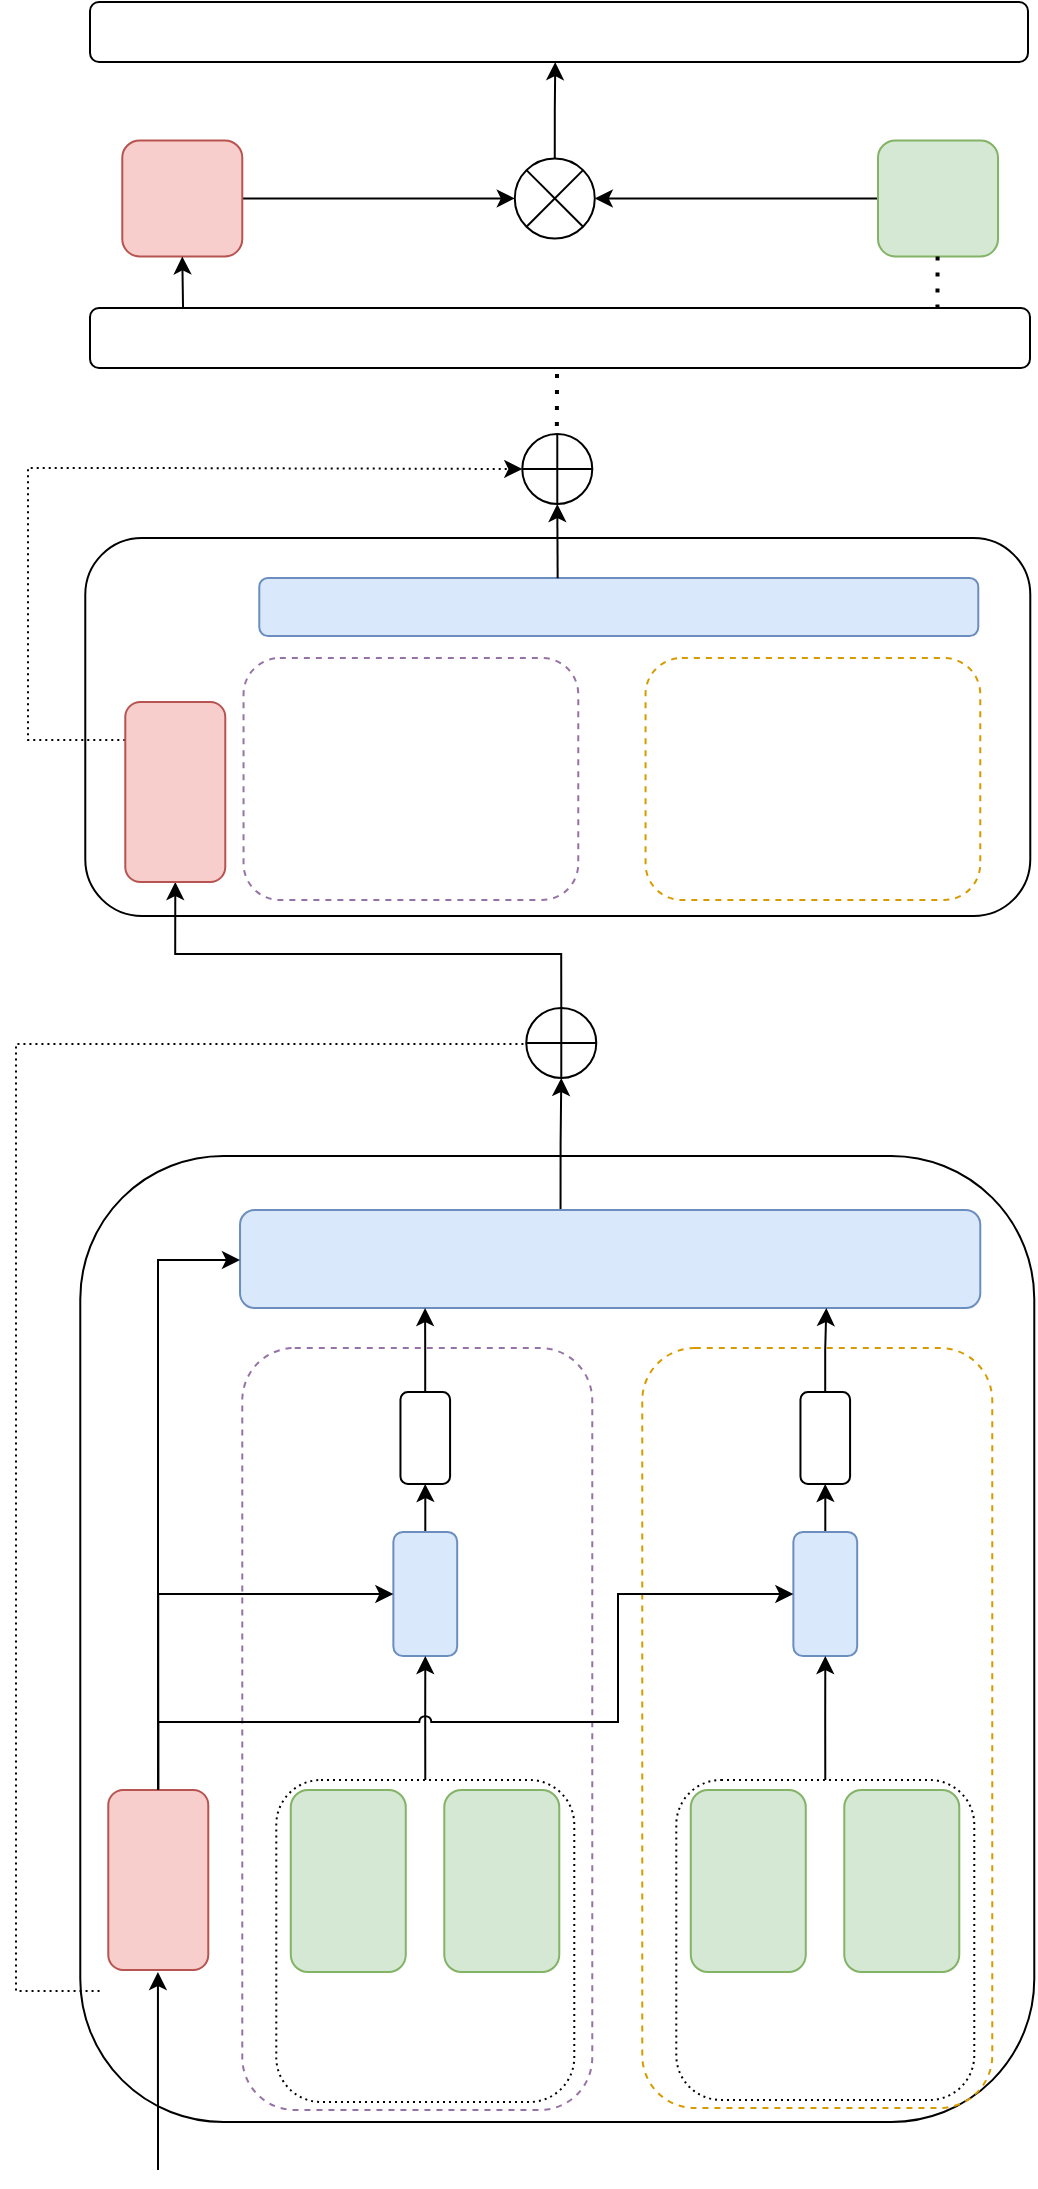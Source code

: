 <mxfile version="21.3.7" type="github">
  <diagram name="第 1 页" id="gWeG35e6C86zQD0y6pNc">
    <mxGraphModel dx="1384" dy="591" grid="0" gridSize="10" guides="1" tooltips="1" connect="1" arrows="1" fold="1" page="1" pageScale="1" pageWidth="2336" pageHeight="1654" math="0" shadow="0">
      <root>
        <mxCell id="0" />
        <mxCell id="1" parent="0" />
        <mxCell id="u9Ba9--OEbl625sA4hoY-217" value="" style="rounded=1;whiteSpace=wrap;html=1;dashed=1;fillColor=none;strokeColor=#9673a6;" parent="1" vertex="1">
          <mxGeometry x="367.14" y="961" width="175" height="381" as="geometry" />
        </mxCell>
        <mxCell id="u9Ba9--OEbl625sA4hoY-62" value="" style="rounded=1;whiteSpace=wrap;html=1;fillColor=none;glass=0;strokeColor=default;" parent="1" vertex="1">
          <mxGeometry x="286.14" y="865" width="477" height="483" as="geometry" />
        </mxCell>
        <mxCell id="O8xAqdgmH1oKLNabAZYg-30" value="" style="rounded=1;whiteSpace=wrap;html=1;dashed=1;fillColor=none;strokeColor=#d79b00;" parent="1" vertex="1">
          <mxGeometry x="567.14" y="961" width="175" height="380" as="geometry" />
        </mxCell>
        <mxCell id="XD2-V8QEW1LzV1P3F_-f-189" value="" style="rounded=1;whiteSpace=wrap;html=1;fillStyle=solid;gradientColor=default;fillColor=none;dashed=1;dashPattern=1 2;" parent="1" vertex="1">
          <mxGeometry x="384.14" y="1177" width="149" height="161" as="geometry" />
        </mxCell>
        <mxCell id="XD2-V8QEW1LzV1P3F_-f-17" value="" style="rounded=1;whiteSpace=wrap;html=1;fillColor=none;" parent="1" vertex="1">
          <mxGeometry x="288.64" y="556" width="472.5" height="189" as="geometry" />
        </mxCell>
        <mxCell id="u9Ba9--OEbl625sA4hoY-221" value="" style="rounded=1;whiteSpace=wrap;html=1;dashed=1;fillColor=none;strokeColor=#9673a6;" parent="1" vertex="1">
          <mxGeometry x="367.77" y="616" width="167.37" height="121" as="geometry" />
        </mxCell>
        <mxCell id="XD2-V8QEW1LzV1P3F_-f-1" value="" style="rounded=1;whiteSpace=wrap;html=1;rotation=0;" parent="1" vertex="1">
          <mxGeometry x="291" y="288" width="469" height="30" as="geometry" />
        </mxCell>
        <mxCell id="XD2-V8QEW1LzV1P3F_-f-12" style="edgeStyle=orthogonalEdgeStyle;rounded=0;orthogonalLoop=1;jettySize=auto;html=1;entryX=0;entryY=0.5;entryDx=0;entryDy=0;exitX=1;exitY=0.5;exitDx=0;exitDy=0;" parent="1" source="XD2-V8QEW1LzV1P3F_-f-3" target="XD2-V8QEW1LzV1P3F_-f-7" edge="1">
          <mxGeometry relative="1" as="geometry">
            <mxPoint x="432.89" y="336" as="targetPoint" />
            <Array as="points" />
            <mxPoint x="439.89" y="386" as="sourcePoint" />
          </mxGeometry>
        </mxCell>
        <mxCell id="XD2-V8QEW1LzV1P3F_-f-3" value="" style="rounded=1;whiteSpace=wrap;html=1;fillColor=#f8cecc;strokeColor=#b85450;" parent="1" vertex="1">
          <mxGeometry x="307.14" y="357.22" width="60" height="58" as="geometry" />
        </mxCell>
        <mxCell id="XD2-V8QEW1LzV1P3F_-f-13" style="edgeStyle=orthogonalEdgeStyle;rounded=0;orthogonalLoop=1;jettySize=auto;html=1;entryX=1;entryY=0.5;entryDx=0;entryDy=0;exitX=0;exitY=0.5;exitDx=0;exitDy=0;" parent="1" source="O8xAqdgmH1oKLNabAZYg-48" target="XD2-V8QEW1LzV1P3F_-f-7" edge="1">
          <mxGeometry relative="1" as="geometry">
            <Array as="points" />
            <mxPoint x="608.89" y="386.2" as="sourcePoint" />
          </mxGeometry>
        </mxCell>
        <mxCell id="O8xAqdgmH1oKLNabAZYg-59" style="edgeStyle=orthogonalEdgeStyle;rounded=0;orthogonalLoop=1;jettySize=auto;html=1;entryX=0.496;entryY=1.002;entryDx=0;entryDy=0;entryPerimeter=0;" parent="1" source="XD2-V8QEW1LzV1P3F_-f-7" target="XD2-V8QEW1LzV1P3F_-f-1" edge="1">
          <mxGeometry relative="1" as="geometry" />
        </mxCell>
        <mxCell id="XD2-V8QEW1LzV1P3F_-f-7" value="" style="ellipse;whiteSpace=wrap;html=1;aspect=fixed;" parent="1" vertex="1">
          <mxGeometry x="503.39" y="366.22" width="40" height="40" as="geometry" />
        </mxCell>
        <mxCell id="XD2-V8QEW1LzV1P3F_-f-10" value="" style="endArrow=none;html=1;rounded=0;entryX=0;entryY=0;entryDx=0;entryDy=0;exitX=1;exitY=1;exitDx=0;exitDy=0;" parent="1" source="XD2-V8QEW1LzV1P3F_-f-7" target="XD2-V8QEW1LzV1P3F_-f-7" edge="1">
          <mxGeometry width="50" height="50" relative="1" as="geometry">
            <mxPoint x="573.39" y="401.22" as="sourcePoint" />
            <mxPoint x="623.39" y="351.22" as="targetPoint" />
          </mxGeometry>
        </mxCell>
        <mxCell id="XD2-V8QEW1LzV1P3F_-f-11" value="" style="endArrow=none;html=1;rounded=0;entryX=1;entryY=0;entryDx=0;entryDy=0;exitX=0;exitY=1;exitDx=0;exitDy=0;" parent="1" source="XD2-V8QEW1LzV1P3F_-f-7" target="XD2-V8QEW1LzV1P3F_-f-7" edge="1">
          <mxGeometry width="50" height="50" relative="1" as="geometry">
            <mxPoint x="573.39" y="401.22" as="sourcePoint" />
            <mxPoint x="623.39" y="351.22" as="targetPoint" />
          </mxGeometry>
        </mxCell>
        <mxCell id="XD2-V8QEW1LzV1P3F_-f-14" value="" style="rounded=1;whiteSpace=wrap;html=1;" parent="1" vertex="1">
          <mxGeometry x="291" y="441" width="470" height="30" as="geometry" />
        </mxCell>
        <mxCell id="O8xAqdgmH1oKLNabAZYg-65" style="edgeStyle=orthogonalEdgeStyle;rounded=0;orthogonalLoop=1;jettySize=auto;html=1;entryX=0.5;entryY=1;entryDx=0;entryDy=0;exitX=0.433;exitY=0.032;exitDx=0;exitDy=0;exitPerimeter=0;" parent="1" source="XD2-V8QEW1LzV1P3F_-f-20" target="XD2-V8QEW1LzV1P3F_-f-63" edge="1">
          <mxGeometry relative="1" as="geometry" />
        </mxCell>
        <mxCell id="XD2-V8QEW1LzV1P3F_-f-20" value="" style="rounded=1;whiteSpace=wrap;html=1;fillColor=#dae8fc;strokeColor=#6c8ebf;" parent="1" vertex="1">
          <mxGeometry x="366.01" y="892" width="370.13" height="49" as="geometry" />
        </mxCell>
        <mxCell id="O8xAqdgmH1oKLNabAZYg-15" value="" style="edgeStyle=orthogonalEdgeStyle;rounded=0;orthogonalLoop=1;jettySize=auto;html=1;" parent="1" source="XD2-V8QEW1LzV1P3F_-f-21" target="XD2-V8QEW1LzV1P3F_-f-45" edge="1">
          <mxGeometry relative="1" as="geometry" />
        </mxCell>
        <mxCell id="XD2-V8QEW1LzV1P3F_-f-21" value="" style="rounded=1;whiteSpace=wrap;html=1;fillColor=#dae8fc;strokeColor=#6c8ebf;" parent="1" vertex="1">
          <mxGeometry x="442.68" y="1053" width="31.91" height="62" as="geometry" />
        </mxCell>
        <mxCell id="XD2-V8QEW1LzV1P3F_-f-55" style="edgeStyle=orthogonalEdgeStyle;rounded=0;orthogonalLoop=1;jettySize=auto;html=1;entryX=0;entryY=0.5;entryDx=0;entryDy=0;exitX=0.5;exitY=0;exitDx=0;exitDy=0;" parent="1" source="u9Ba9--OEbl625sA4hoY-120" target="XD2-V8QEW1LzV1P3F_-f-21" edge="1">
          <mxGeometry relative="1" as="geometry">
            <Array as="points">
              <mxPoint x="325.14" y="1084" />
            </Array>
            <mxPoint x="326.106" y="1184" as="sourcePoint" />
          </mxGeometry>
        </mxCell>
        <mxCell id="XD2-V8QEW1LzV1P3F_-f-62" style="edgeStyle=orthogonalEdgeStyle;rounded=0;orthogonalLoop=1;jettySize=auto;html=1;dashed=1;dashPattern=1 2;entryX=-0.01;entryY=0.51;entryDx=0;entryDy=0;entryPerimeter=0;" parent="1" target="XD2-V8QEW1LzV1P3F_-f-63" edge="1">
          <mxGeometry relative="1" as="geometry">
            <mxPoint x="519.64" y="804" as="targetPoint" />
            <Array as="points">
              <mxPoint x="254" y="1283" />
              <mxPoint x="254" y="809" />
              <mxPoint x="526" y="809" />
            </Array>
            <mxPoint x="295.78" y="1282.517" as="sourcePoint" />
          </mxGeometry>
        </mxCell>
        <mxCell id="XD2-V8QEW1LzV1P3F_-f-56" style="edgeStyle=orthogonalEdgeStyle;rounded=0;orthogonalLoop=1;jettySize=auto;html=1;entryX=0;entryY=0.5;entryDx=0;entryDy=0;exitX=0.481;exitY=0.006;exitDx=0;exitDy=0;exitPerimeter=0;" parent="1" target="XD2-V8QEW1LzV1P3F_-f-20" edge="1">
          <mxGeometry relative="1" as="geometry">
            <Array as="points">
              <mxPoint x="325" y="1184" />
              <mxPoint x="325" y="917" />
              <mxPoint x="366" y="917" />
            </Array>
            <mxPoint x="326.19" y="1184.366" as="sourcePoint" />
          </mxGeometry>
        </mxCell>
        <mxCell id="1bm4KzK_uGPtbUcpwAhO-3" style="edgeStyle=orthogonalEdgeStyle;rounded=0;orthogonalLoop=1;jettySize=auto;html=1;entryX=0.25;entryY=1;entryDx=0;entryDy=0;" edge="1" parent="1" source="XD2-V8QEW1LzV1P3F_-f-45" target="XD2-V8QEW1LzV1P3F_-f-20">
          <mxGeometry relative="1" as="geometry" />
        </mxCell>
        <mxCell id="XD2-V8QEW1LzV1P3F_-f-45" value="" style="rounded=1;whiteSpace=wrap;html=1;" parent="1" vertex="1">
          <mxGeometry x="446.23" y="983" width="24.81" height="46" as="geometry" />
        </mxCell>
        <mxCell id="O8xAqdgmH1oKLNabAZYg-64" style="edgeStyle=orthogonalEdgeStyle;rounded=0;orthogonalLoop=1;jettySize=auto;html=1;entryX=0.5;entryY=1;entryDx=0;entryDy=0;" parent="1" source="XD2-V8QEW1LzV1P3F_-f-63" target="XD2-V8QEW1LzV1P3F_-f-67" edge="1">
          <mxGeometry relative="1" as="geometry">
            <Array as="points">
              <mxPoint x="527" y="764" />
              <mxPoint x="334" y="764" />
            </Array>
          </mxGeometry>
        </mxCell>
        <mxCell id="XD2-V8QEW1LzV1P3F_-f-63" value="" style="ellipse;whiteSpace=wrap;html=1;aspect=fixed;" parent="1" vertex="1">
          <mxGeometry x="509.14" y="791" width="35" height="35" as="geometry" />
        </mxCell>
        <mxCell id="XD2-V8QEW1LzV1P3F_-f-64" value="" style="endArrow=none;html=1;rounded=0;entryX=0.5;entryY=0;entryDx=0;entryDy=0;exitX=0.5;exitY=1;exitDx=0;exitDy=0;" parent="1" source="XD2-V8QEW1LzV1P3F_-f-63" target="XD2-V8QEW1LzV1P3F_-f-63" edge="1">
          <mxGeometry width="50" height="50" relative="1" as="geometry">
            <mxPoint x="568.14" y="886" as="sourcePoint" />
            <mxPoint x="618.14" y="836" as="targetPoint" />
          </mxGeometry>
        </mxCell>
        <mxCell id="XD2-V8QEW1LzV1P3F_-f-65" value="" style="endArrow=none;html=1;rounded=0;exitX=1;exitY=0.5;exitDx=0;exitDy=0;entryX=0;entryY=0.5;entryDx=0;entryDy=0;" parent="1" source="XD2-V8QEW1LzV1P3F_-f-63" target="XD2-V8QEW1LzV1P3F_-f-63" edge="1">
          <mxGeometry width="50" height="50" relative="1" as="geometry">
            <mxPoint x="537.14" y="836" as="sourcePoint" />
            <mxPoint x="537.14" y="801" as="targetPoint" />
          </mxGeometry>
        </mxCell>
        <mxCell id="XD2-V8QEW1LzV1P3F_-f-191" style="edgeStyle=orthogonalEdgeStyle;rounded=0;orthogonalLoop=1;jettySize=auto;html=1;entryX=0;entryY=0.5;entryDx=0;entryDy=0;dashed=1;dashPattern=1 2;" parent="1" source="XD2-V8QEW1LzV1P3F_-f-67" target="XD2-V8QEW1LzV1P3F_-f-141" edge="1">
          <mxGeometry relative="1" as="geometry">
            <Array as="points">
              <mxPoint x="260" y="657" />
              <mxPoint x="260" y="521" />
              <mxPoint x="320" y="521" />
            </Array>
          </mxGeometry>
        </mxCell>
        <mxCell id="XD2-V8QEW1LzV1P3F_-f-67" value="" style="rounded=1;whiteSpace=wrap;html=1;fillColor=#f8cecc;strokeColor=#b85450;" parent="1" vertex="1">
          <mxGeometry x="308.64" y="638" width="50" height="90" as="geometry" />
        </mxCell>
        <mxCell id="XD2-V8QEW1LzV1P3F_-f-73" value="" style="endArrow=none;dashed=1;html=1;dashPattern=1 3;strokeWidth=2;rounded=0;entryX=0.63;entryY=0.026;entryDx=0;entryDy=0;entryPerimeter=0;" parent="1" edge="1">
          <mxGeometry width="50" height="50" relative="1" as="geometry">
            <mxPoint x="524.5" y="474" as="sourcePoint" />
            <mxPoint x="524.43" y="504" as="targetPoint" />
          </mxGeometry>
        </mxCell>
        <mxCell id="XD2-V8QEW1LzV1P3F_-f-137" value="" style="rounded=1;whiteSpace=wrap;html=1;fillColor=#dae8fc;strokeColor=#6c8ebf;" parent="1" vertex="1">
          <mxGeometry x="375.64" y="576" width="359.5" height="29" as="geometry" />
        </mxCell>
        <mxCell id="XD2-V8QEW1LzV1P3F_-f-141" value="" style="ellipse;whiteSpace=wrap;html=1;aspect=fixed;" parent="1" vertex="1">
          <mxGeometry x="507.14" y="504" width="35" height="35" as="geometry" />
        </mxCell>
        <mxCell id="XD2-V8QEW1LzV1P3F_-f-142" value="" style="endArrow=none;html=1;rounded=0;entryX=0.5;entryY=0;entryDx=0;entryDy=0;exitX=0.5;exitY=1;exitDx=0;exitDy=0;" parent="1" source="XD2-V8QEW1LzV1P3F_-f-141" target="XD2-V8QEW1LzV1P3F_-f-141" edge="1">
          <mxGeometry width="50" height="50" relative="1" as="geometry">
            <mxPoint x="566.14" y="599" as="sourcePoint" />
            <mxPoint x="616.14" y="549" as="targetPoint" />
          </mxGeometry>
        </mxCell>
        <mxCell id="XD2-V8QEW1LzV1P3F_-f-143" value="" style="endArrow=none;html=1;rounded=0;exitX=1;exitY=0.5;exitDx=0;exitDy=0;entryX=0;entryY=0.5;entryDx=0;entryDy=0;" parent="1" source="XD2-V8QEW1LzV1P3F_-f-141" target="XD2-V8QEW1LzV1P3F_-f-141" edge="1">
          <mxGeometry width="50" height="50" relative="1" as="geometry">
            <mxPoint x="535.14" y="549" as="sourcePoint" />
            <mxPoint x="535.14" y="514" as="targetPoint" />
          </mxGeometry>
        </mxCell>
        <mxCell id="u9Ba9--OEbl625sA4hoY-120" value="" style="rounded=1;whiteSpace=wrap;html=1;fillColor=#f8cecc;strokeColor=#b85450;" parent="1" vertex="1">
          <mxGeometry x="300.14" y="1182" width="50" height="90" as="geometry" />
        </mxCell>
        <mxCell id="u9Ba9--OEbl625sA4hoY-125" value="" style="rounded=1;whiteSpace=wrap;html=1;fillColor=#d5e8d4;strokeColor=#82b366;" parent="1" vertex="1">
          <mxGeometry x="391.39" y="1182" width="57.5" height="91" as="geometry" />
        </mxCell>
        <mxCell id="O8xAqdgmH1oKLNabAZYg-27" value="" style="endArrow=classic;html=1;rounded=0;" parent="1" edge="1">
          <mxGeometry width="50" height="50" relative="1" as="geometry">
            <mxPoint x="325" y="1372" as="sourcePoint" />
            <mxPoint x="324.96" y="1273" as="targetPoint" />
          </mxGeometry>
        </mxCell>
        <mxCell id="O8xAqdgmH1oKLNabAZYg-28" value="" style="rounded=1;whiteSpace=wrap;html=1;fillColor=#d5e8d4;strokeColor=#82b366;" parent="1" vertex="1">
          <mxGeometry x="468.14" y="1182" width="57.5" height="91" as="geometry" />
        </mxCell>
        <mxCell id="O8xAqdgmH1oKLNabAZYg-32" value="" style="rounded=1;whiteSpace=wrap;html=1;fillStyle=solid;gradientColor=default;fillColor=none;dashed=1;dashPattern=1 2;" parent="1" vertex="1">
          <mxGeometry x="584.14" y="1177" width="149" height="160" as="geometry" />
        </mxCell>
        <mxCell id="O8xAqdgmH1oKLNabAZYg-33" value="" style="edgeStyle=orthogonalEdgeStyle;rounded=0;orthogonalLoop=1;jettySize=auto;html=1;" parent="1" source="O8xAqdgmH1oKLNabAZYg-34" target="O8xAqdgmH1oKLNabAZYg-36" edge="1">
          <mxGeometry relative="1" as="geometry" />
        </mxCell>
        <mxCell id="O8xAqdgmH1oKLNabAZYg-34" value="" style="rounded=1;whiteSpace=wrap;html=1;fillColor=#dae8fc;strokeColor=#6c8ebf;" parent="1" vertex="1">
          <mxGeometry x="642.68" y="1053" width="31.91" height="62" as="geometry" />
        </mxCell>
        <mxCell id="1bm4KzK_uGPtbUcpwAhO-4" style="edgeStyle=orthogonalEdgeStyle;rounded=0;orthogonalLoop=1;jettySize=auto;html=1;entryX=0.792;entryY=1;entryDx=0;entryDy=0;entryPerimeter=0;" edge="1" parent="1" source="O8xAqdgmH1oKLNabAZYg-36" target="XD2-V8QEW1LzV1P3F_-f-20">
          <mxGeometry relative="1" as="geometry" />
        </mxCell>
        <mxCell id="O8xAqdgmH1oKLNabAZYg-36" value="" style="rounded=1;whiteSpace=wrap;html=1;" parent="1" vertex="1">
          <mxGeometry x="646.23" y="983" width="24.81" height="46" as="geometry" />
        </mxCell>
        <mxCell id="O8xAqdgmH1oKLNabAZYg-37" value="" style="edgeStyle=orthogonalEdgeStyle;rounded=0;orthogonalLoop=1;jettySize=auto;html=1;exitX=0.5;exitY=0;exitDx=0;exitDy=0;" parent="1" source="O8xAqdgmH1oKLNabAZYg-32" target="O8xAqdgmH1oKLNabAZYg-34" edge="1">
          <mxGeometry relative="1" as="geometry" />
        </mxCell>
        <mxCell id="O8xAqdgmH1oKLNabAZYg-38" value="" style="rounded=1;whiteSpace=wrap;html=1;fillColor=#d5e8d4;strokeColor=#82b366;" parent="1" vertex="1">
          <mxGeometry x="591.39" y="1182" width="57.5" height="91" as="geometry" />
        </mxCell>
        <mxCell id="O8xAqdgmH1oKLNabAZYg-41" value="" style="rounded=1;whiteSpace=wrap;html=1;fillColor=#d5e8d4;strokeColor=#82b366;" parent="1" vertex="1">
          <mxGeometry x="668.14" y="1182" width="57.5" height="91" as="geometry" />
        </mxCell>
        <mxCell id="O8xAqdgmH1oKLNabAZYg-45" value="" style="rounded=1;whiteSpace=wrap;html=1;dashed=1;fillColor=none;strokeColor=#d79b00;" parent="1" vertex="1">
          <mxGeometry x="568.77" y="616" width="167.37" height="121" as="geometry" />
        </mxCell>
        <mxCell id="O8xAqdgmH1oKLNabAZYg-48" value="" style="rounded=1;whiteSpace=wrap;html=1;fillColor=#d5e8d4;strokeColor=#82b366;" parent="1" vertex="1">
          <mxGeometry x="685" y="357.22" width="60" height="58" as="geometry" />
        </mxCell>
        <mxCell id="O8xAqdgmH1oKLNabAZYg-56" value="" style="endArrow=none;dashed=1;html=1;dashPattern=1 3;strokeWidth=2;rounded=0;entryX=0.63;entryY=0.026;entryDx=0;entryDy=0;entryPerimeter=0;" parent="1" edge="1">
          <mxGeometry width="50" height="50" relative="1" as="geometry">
            <mxPoint x="714.79" y="415.22" as="sourcePoint" />
            <mxPoint x="714.72" y="445.22" as="targetPoint" />
          </mxGeometry>
        </mxCell>
        <mxCell id="O8xAqdgmH1oKLNabAZYg-58" value="" style="endArrow=classic;html=1;rounded=0;exitX=0.099;exitY=0.011;exitDx=0;exitDy=0;exitPerimeter=0;entryX=0.5;entryY=1;entryDx=0;entryDy=0;" parent="1" source="XD2-V8QEW1LzV1P3F_-f-14" target="XD2-V8QEW1LzV1P3F_-f-3" edge="1">
          <mxGeometry width="50" height="50" relative="1" as="geometry">
            <mxPoint x="323" y="469" as="sourcePoint" />
            <mxPoint x="373" y="419" as="targetPoint" />
          </mxGeometry>
        </mxCell>
        <mxCell id="O8xAqdgmH1oKLNabAZYg-67" value="" style="endArrow=classic;html=1;rounded=0;entryX=0.5;entryY=1;entryDx=0;entryDy=0;exitX=0.415;exitY=0.004;exitDx=0;exitDy=0;exitPerimeter=0;" parent="1" source="XD2-V8QEW1LzV1P3F_-f-137" target="XD2-V8QEW1LzV1P3F_-f-141" edge="1">
          <mxGeometry width="50" height="50" relative="1" as="geometry">
            <mxPoint x="537" y="537.624" as="sourcePoint" />
            <mxPoint x="587" y="587.624" as="targetPoint" />
          </mxGeometry>
        </mxCell>
        <mxCell id="1bm4KzK_uGPtbUcpwAhO-1" value="" style="edgeStyle=orthogonalEdgeStyle;rounded=0;orthogonalLoop=1;jettySize=auto;html=1;exitX=0.5;exitY=0;exitDx=0;exitDy=0;" edge="1" parent="1" source="XD2-V8QEW1LzV1P3F_-f-189" target="XD2-V8QEW1LzV1P3F_-f-21">
          <mxGeometry relative="1" as="geometry" />
        </mxCell>
        <mxCell id="O8xAqdgmH1oKLNabAZYg-51" style="edgeStyle=orthogonalEdgeStyle;rounded=0;orthogonalLoop=1;jettySize=auto;html=1;entryX=0;entryY=0.5;entryDx=0;entryDy=0;jumpStyle=arc;" parent="1" source="u9Ba9--OEbl625sA4hoY-120" target="O8xAqdgmH1oKLNabAZYg-34" edge="1">
          <mxGeometry relative="1" as="geometry">
            <Array as="points">
              <mxPoint x="325" y="1148" />
              <mxPoint x="555" y="1148" />
              <mxPoint x="555" y="1084" />
            </Array>
          </mxGeometry>
        </mxCell>
      </root>
    </mxGraphModel>
  </diagram>
</mxfile>

